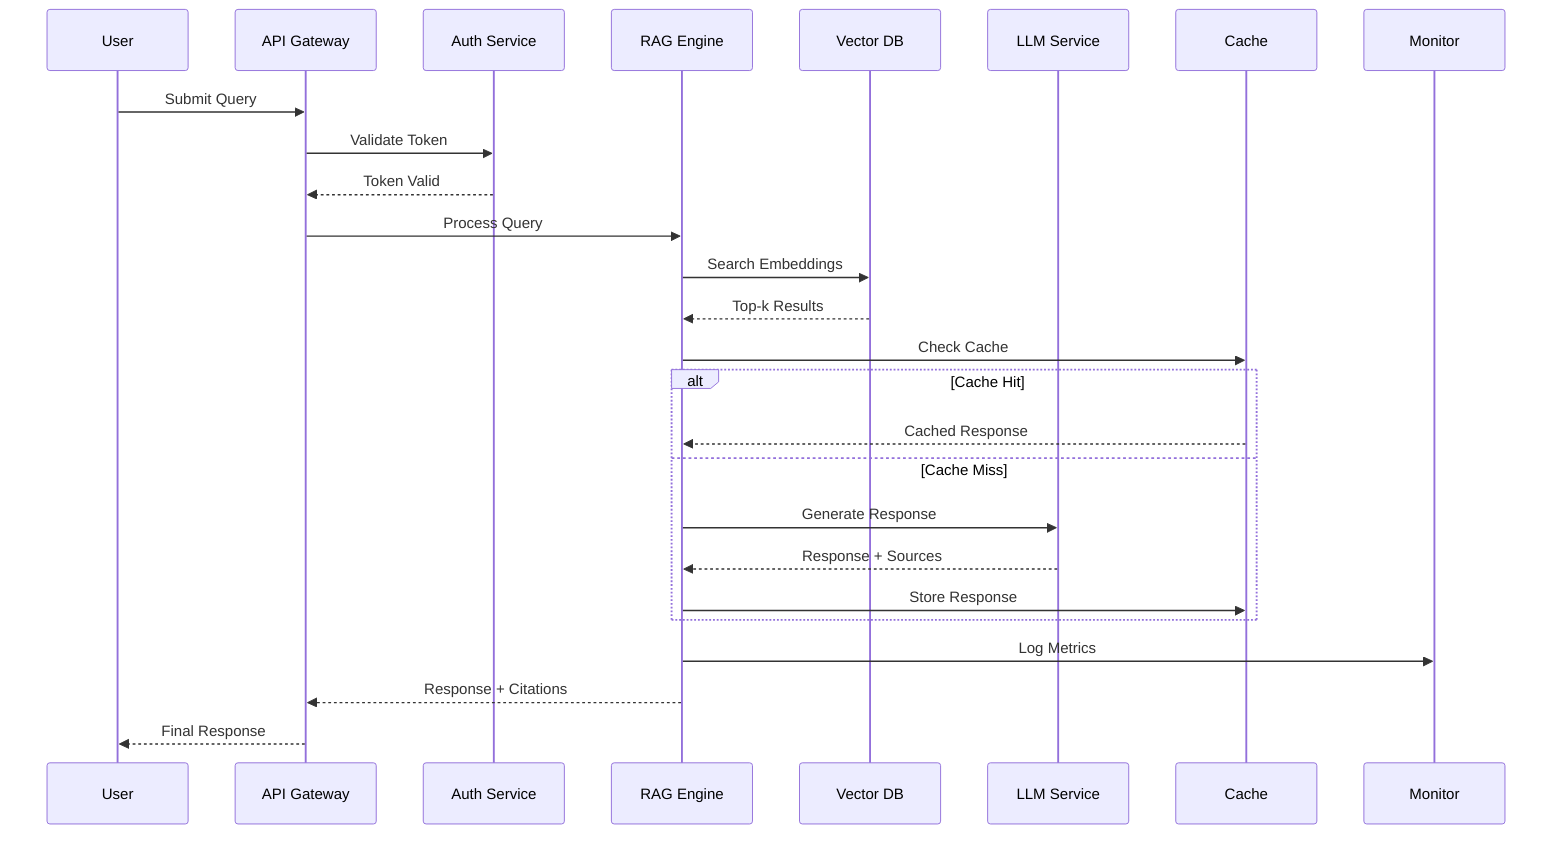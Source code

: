 sequenceDiagram
    participant U as User
    participant API as API Gateway
    participant AUTH as Auth Service
    participant RAG as RAG Engine
    participant VDB as Vector DB
    participant LLM as LLM Service
    participant CACHE as Cache
    participant MON as Monitor
    
    U->>API: Submit Query
    API->>AUTH: Validate Token
    AUTH-->>API: Token Valid
    API->>RAG: Process Query
    
    RAG->>VDB: Search Embeddings
    VDB-->>RAG: Top-k Results
    RAG->>CACHE: Check Cache
    alt Cache Hit
        CACHE-->>RAG: Cached Response
    else Cache Miss
        RAG->>LLM: Generate Response
        LLM-->>RAG: Response + Sources
        RAG->>CACHE: Store Response
    end
    
    RAG->>MON: Log Metrics
    RAG-->>API: Response + Citations
    API-->>U: Final Response